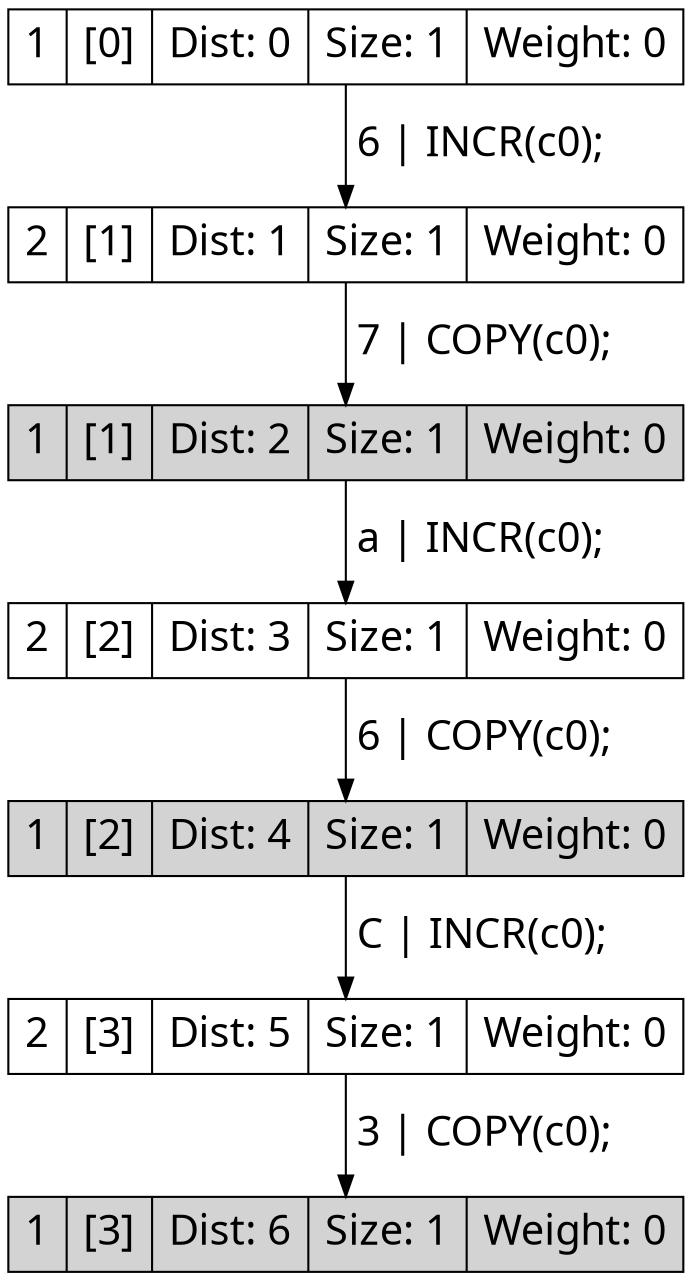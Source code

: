 digraph g{
node[shape=record fontname=Calibri fontsize = 20]
edge[fontname = Calibri fontsize = 20]
0->1[label=" 6 | INCR(c0); "]
0[label="1 | [0] | Dist: 0 | Size: 1 | Weight: 0"]
1[label="2 | [1] | Dist: 1 | Size: 1 | Weight: 0"]
1->2[label=" 7 | COPY(c0); "]
1[label="2 | [1] | Dist: 1 | Size: 1 | Weight: 0"]
2[label="1 | [1] | Dist: 2 | Size: 1 | Weight: 0"]
2[fillcolor = lightgrey, style=filled]
2->3[label=" a | INCR(c0); "]
2[label="1 | [1] | Dist: 2 | Size: 1 | Weight: 0"]
3[label="2 | [2] | Dist: 3 | Size: 1 | Weight: 0"]
3->4[label=" 6 | COPY(c0); "]
3[label="2 | [2] | Dist: 3 | Size: 1 | Weight: 0"]
4[label="1 | [2] | Dist: 4 | Size: 1 | Weight: 0"]
4[fillcolor = lightgrey, style=filled]
4->5[label=" C | INCR(c0); "]
4[label="1 | [2] | Dist: 4 | Size: 1 | Weight: 0"]
5[label="2 | [3] | Dist: 5 | Size: 1 | Weight: 0"]
5->6[label=" 3 | COPY(c0); "]
5[label="2 | [3] | Dist: 5 | Size: 1 | Weight: 0"]
6[label="1 | [3] | Dist: 6 | Size: 1 | Weight: 0"]
6[fillcolor = lightgrey, style=filled]}
digraph g{
node[shape=record fontname=Calibri fontsize = 20]
edge[fontname = Calibri fontsize = 20]
0->1[label=" 5 | "]
0[label="1 | [0] | Dist: 0 | Size: 0 | Weight: 0"]
1[label="2 | [0] | Dist: 1 | Size: 0 | Weight: 0"]
1[fillcolor = lightgrey, style=filled]}
